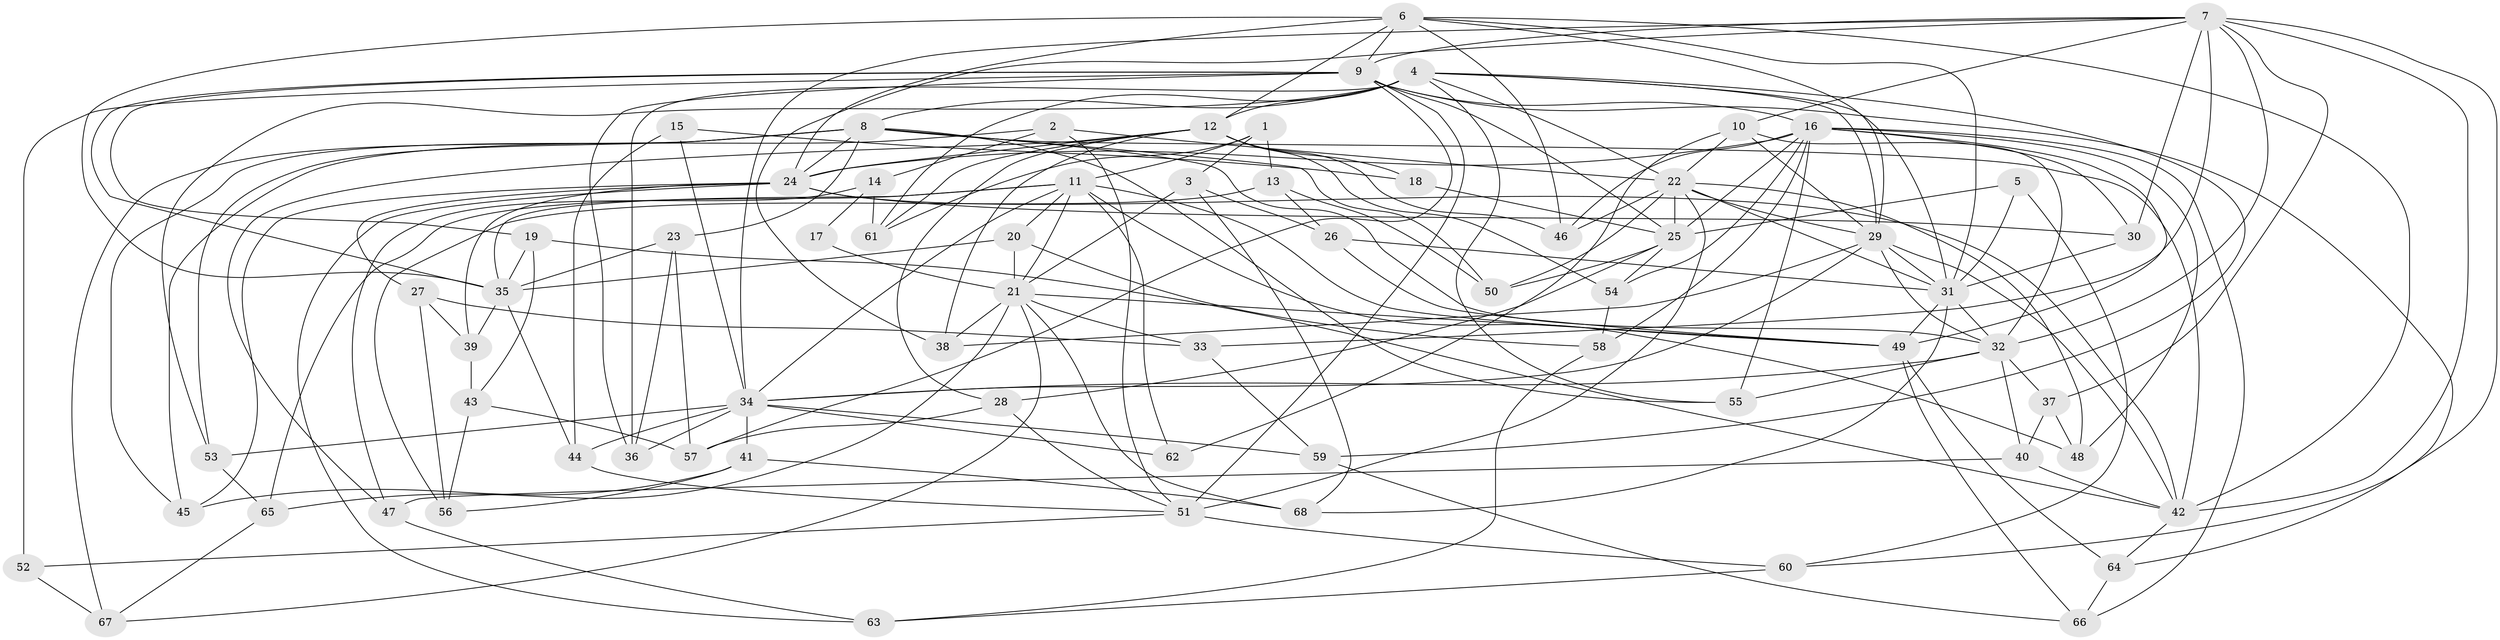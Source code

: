 // original degree distribution, {4: 1.0}
// Generated by graph-tools (version 1.1) at 2025/38/03/09/25 02:38:06]
// undirected, 68 vertices, 186 edges
graph export_dot {
graph [start="1"]
  node [color=gray90,style=filled];
  1;
  2;
  3;
  4;
  5;
  6;
  7;
  8;
  9;
  10;
  11;
  12;
  13;
  14;
  15;
  16;
  17;
  18;
  19;
  20;
  21;
  22;
  23;
  24;
  25;
  26;
  27;
  28;
  29;
  30;
  31;
  32;
  33;
  34;
  35;
  36;
  37;
  38;
  39;
  40;
  41;
  42;
  43;
  44;
  45;
  46;
  47;
  48;
  49;
  50;
  51;
  52;
  53;
  54;
  55;
  56;
  57;
  58;
  59;
  60;
  61;
  62;
  63;
  64;
  65;
  66;
  67;
  68;
  1 -- 3 [weight=1.0];
  1 -- 11 [weight=1.0];
  1 -- 13 [weight=1.0];
  1 -- 61 [weight=1.0];
  2 -- 14 [weight=1.0];
  2 -- 22 [weight=1.0];
  2 -- 45 [weight=1.0];
  2 -- 51 [weight=1.0];
  3 -- 21 [weight=1.0];
  3 -- 26 [weight=1.0];
  3 -- 68 [weight=1.0];
  4 -- 8 [weight=1.0];
  4 -- 12 [weight=1.0];
  4 -- 22 [weight=1.0];
  4 -- 29 [weight=1.0];
  4 -- 31 [weight=1.0];
  4 -- 36 [weight=3.0];
  4 -- 53 [weight=1.0];
  4 -- 55 [weight=1.0];
  4 -- 59 [weight=1.0];
  4 -- 61 [weight=1.0];
  5 -- 25 [weight=2.0];
  5 -- 31 [weight=1.0];
  5 -- 60 [weight=1.0];
  6 -- 9 [weight=1.0];
  6 -- 12 [weight=2.0];
  6 -- 24 [weight=1.0];
  6 -- 29 [weight=2.0];
  6 -- 31 [weight=1.0];
  6 -- 35 [weight=1.0];
  6 -- 42 [weight=1.0];
  6 -- 46 [weight=1.0];
  7 -- 9 [weight=1.0];
  7 -- 10 [weight=2.0];
  7 -- 30 [weight=1.0];
  7 -- 32 [weight=2.0];
  7 -- 33 [weight=1.0];
  7 -- 34 [weight=1.0];
  7 -- 37 [weight=1.0];
  7 -- 38 [weight=1.0];
  7 -- 42 [weight=1.0];
  7 -- 60 [weight=1.0];
  8 -- 23 [weight=1.0];
  8 -- 24 [weight=1.0];
  8 -- 32 [weight=1.0];
  8 -- 42 [weight=1.0];
  8 -- 45 [weight=1.0];
  8 -- 50 [weight=1.0];
  8 -- 53 [weight=1.0];
  8 -- 55 [weight=1.0];
  8 -- 67 [weight=1.0];
  9 -- 16 [weight=1.0];
  9 -- 19 [weight=1.0];
  9 -- 25 [weight=1.0];
  9 -- 35 [weight=1.0];
  9 -- 36 [weight=1.0];
  9 -- 51 [weight=1.0];
  9 -- 52 [weight=2.0];
  9 -- 57 [weight=1.0];
  9 -- 64 [weight=1.0];
  10 -- 22 [weight=1.0];
  10 -- 29 [weight=1.0];
  10 -- 32 [weight=1.0];
  10 -- 62 [weight=1.0];
  11 -- 20 [weight=1.0];
  11 -- 21 [weight=1.0];
  11 -- 34 [weight=1.0];
  11 -- 35 [weight=1.0];
  11 -- 48 [weight=1.0];
  11 -- 49 [weight=1.0];
  11 -- 62 [weight=2.0];
  11 -- 65 [weight=1.0];
  12 -- 18 [weight=2.0];
  12 -- 24 [weight=1.0];
  12 -- 28 [weight=1.0];
  12 -- 38 [weight=1.0];
  12 -- 46 [weight=1.0];
  12 -- 47 [weight=1.0];
  12 -- 54 [weight=1.0];
  12 -- 61 [weight=1.0];
  13 -- 26 [weight=1.0];
  13 -- 50 [weight=1.0];
  13 -- 56 [weight=1.0];
  14 -- 17 [weight=1.0];
  14 -- 47 [weight=1.0];
  14 -- 61 [weight=1.0];
  15 -- 18 [weight=1.0];
  15 -- 34 [weight=2.0];
  15 -- 44 [weight=1.0];
  16 -- 24 [weight=1.0];
  16 -- 25 [weight=1.0];
  16 -- 30 [weight=1.0];
  16 -- 46 [weight=1.0];
  16 -- 48 [weight=1.0];
  16 -- 49 [weight=2.0];
  16 -- 54 [weight=1.0];
  16 -- 55 [weight=1.0];
  16 -- 58 [weight=1.0];
  16 -- 66 [weight=1.0];
  17 -- 21 [weight=3.0];
  18 -- 25 [weight=1.0];
  19 -- 35 [weight=1.0];
  19 -- 42 [weight=1.0];
  19 -- 43 [weight=1.0];
  20 -- 21 [weight=1.0];
  20 -- 35 [weight=1.0];
  20 -- 58 [weight=1.0];
  21 -- 33 [weight=1.0];
  21 -- 38 [weight=1.0];
  21 -- 49 [weight=1.0];
  21 -- 65 [weight=1.0];
  21 -- 67 [weight=1.0];
  21 -- 68 [weight=1.0];
  22 -- 25 [weight=2.0];
  22 -- 29 [weight=1.0];
  22 -- 31 [weight=1.0];
  22 -- 46 [weight=1.0];
  22 -- 48 [weight=1.0];
  22 -- 50 [weight=1.0];
  22 -- 51 [weight=2.0];
  23 -- 35 [weight=1.0];
  23 -- 36 [weight=1.0];
  23 -- 57 [weight=1.0];
  24 -- 27 [weight=1.0];
  24 -- 30 [weight=1.0];
  24 -- 39 [weight=1.0];
  24 -- 42 [weight=1.0];
  24 -- 45 [weight=1.0];
  24 -- 63 [weight=1.0];
  25 -- 28 [weight=1.0];
  25 -- 50 [weight=1.0];
  25 -- 54 [weight=1.0];
  26 -- 31 [weight=1.0];
  26 -- 49 [weight=1.0];
  27 -- 33 [weight=1.0];
  27 -- 39 [weight=1.0];
  27 -- 56 [weight=1.0];
  28 -- 51 [weight=1.0];
  28 -- 57 [weight=1.0];
  29 -- 31 [weight=1.0];
  29 -- 32 [weight=1.0];
  29 -- 34 [weight=1.0];
  29 -- 38 [weight=1.0];
  29 -- 42 [weight=1.0];
  30 -- 31 [weight=1.0];
  31 -- 32 [weight=1.0];
  31 -- 49 [weight=1.0];
  31 -- 68 [weight=1.0];
  32 -- 34 [weight=1.0];
  32 -- 37 [weight=1.0];
  32 -- 40 [weight=1.0];
  32 -- 55 [weight=1.0];
  33 -- 59 [weight=1.0];
  34 -- 36 [weight=1.0];
  34 -- 41 [weight=1.0];
  34 -- 44 [weight=1.0];
  34 -- 53 [weight=1.0];
  34 -- 59 [weight=1.0];
  34 -- 62 [weight=1.0];
  35 -- 39 [weight=1.0];
  35 -- 44 [weight=1.0];
  37 -- 40 [weight=1.0];
  37 -- 48 [weight=1.0];
  39 -- 43 [weight=1.0];
  40 -- 42 [weight=1.0];
  40 -- 47 [weight=1.0];
  41 -- 45 [weight=1.0];
  41 -- 56 [weight=1.0];
  41 -- 68 [weight=1.0];
  42 -- 64 [weight=1.0];
  43 -- 56 [weight=1.0];
  43 -- 57 [weight=1.0];
  44 -- 51 [weight=1.0];
  47 -- 63 [weight=1.0];
  49 -- 64 [weight=1.0];
  49 -- 66 [weight=1.0];
  51 -- 52 [weight=1.0];
  51 -- 60 [weight=1.0];
  52 -- 67 [weight=1.0];
  53 -- 65 [weight=1.0];
  54 -- 58 [weight=1.0];
  58 -- 63 [weight=1.0];
  59 -- 66 [weight=1.0];
  60 -- 63 [weight=1.0];
  64 -- 66 [weight=1.0];
  65 -- 67 [weight=1.0];
}
